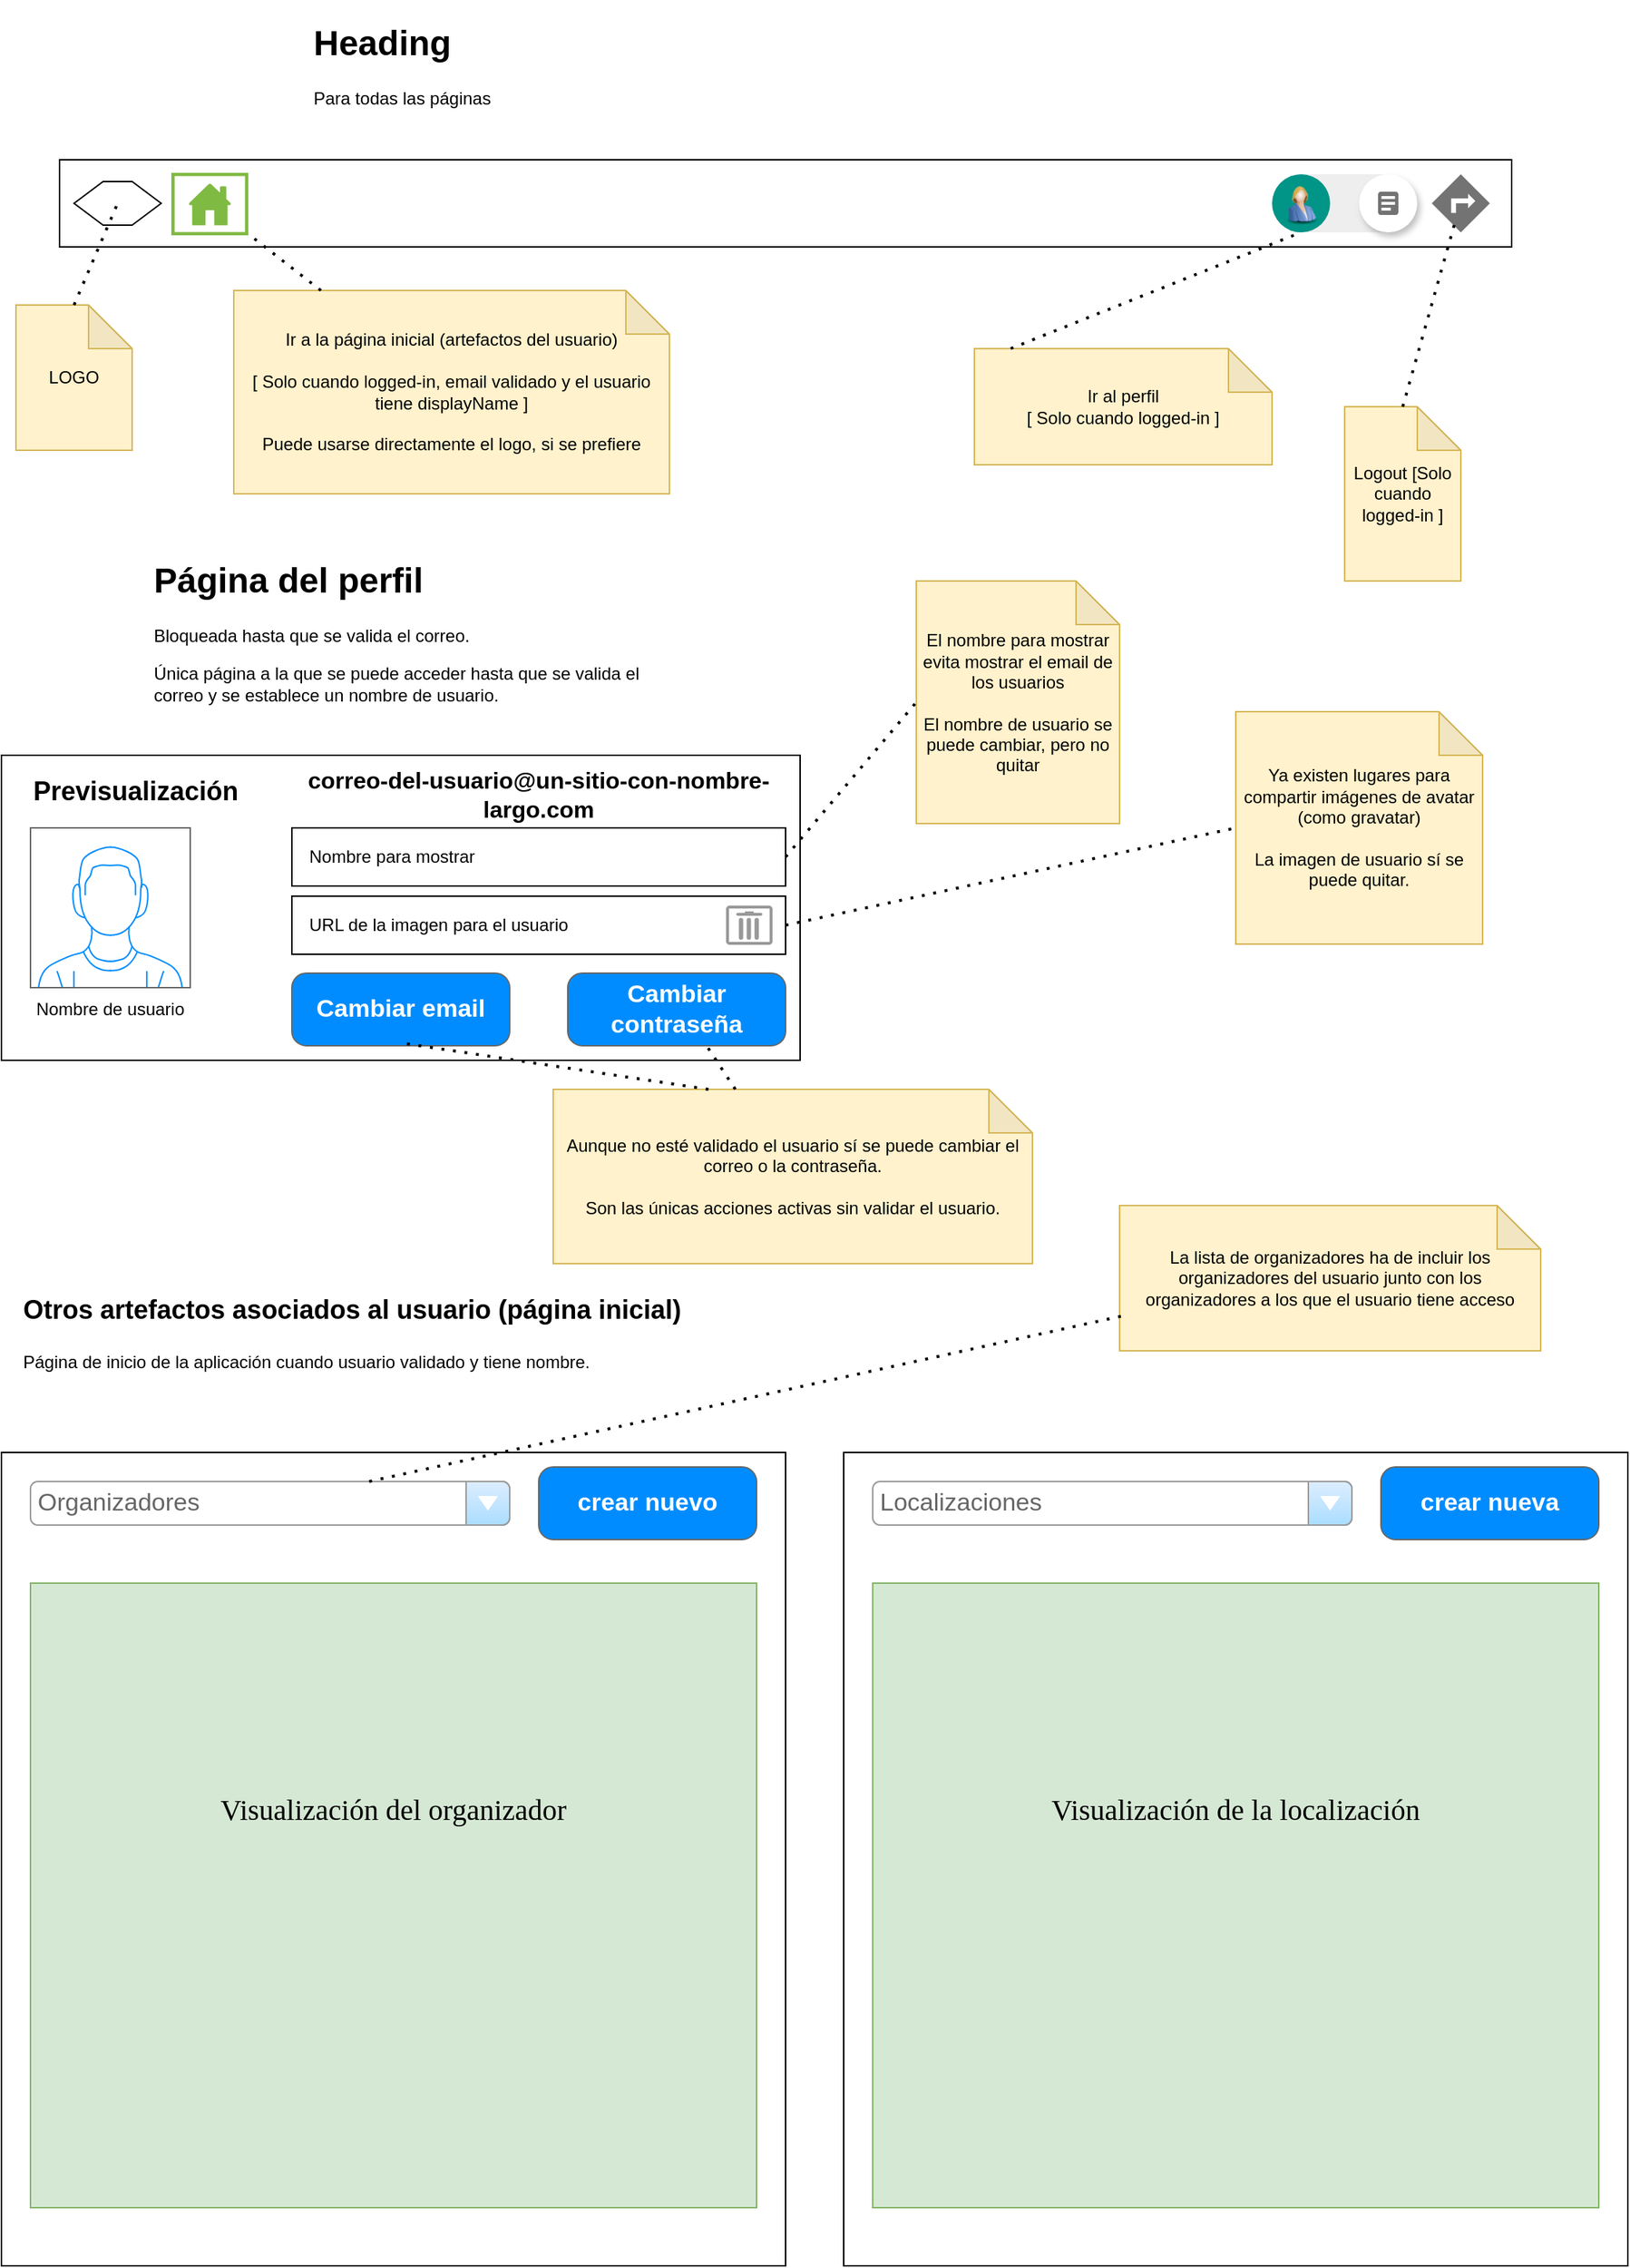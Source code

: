 <mxfile version="22.0.2" type="device">
  <diagram name="Pàgina-1" id="wEcYSD4VbKXbieK8MTMO">
    <mxGraphModel dx="1434" dy="883" grid="1" gridSize="10" guides="1" tooltips="1" connect="1" arrows="1" fold="1" page="1" pageScale="1" pageWidth="1169" pageHeight="1654" math="0" shadow="0">
      <root>
        <mxCell id="0" />
        <mxCell id="1" parent="0" />
        <mxCell id="KG268rfdw6J6ob5oxrYt-75" value="" style="rounded=0;whiteSpace=wrap;html=1;" vertex="1" parent="1">
          <mxGeometry x="620" y="1040" width="540" height="560" as="geometry" />
        </mxCell>
        <mxCell id="KG268rfdw6J6ob5oxrYt-44" value="" style="rounded=0;whiteSpace=wrap;html=1;" vertex="1" parent="1">
          <mxGeometry x="40" y="560" width="550" height="210" as="geometry" />
        </mxCell>
        <mxCell id="KG268rfdw6J6ob5oxrYt-1" value="" style="rounded=0;whiteSpace=wrap;html=1;" vertex="1" parent="1">
          <mxGeometry x="80" y="150" width="1000" height="60" as="geometry" />
        </mxCell>
        <mxCell id="KG268rfdw6J6ob5oxrYt-2" value="" style="shape=hexagon;perimeter=hexagonPerimeter2;whiteSpace=wrap;html=1;fixedSize=1;" vertex="1" parent="1">
          <mxGeometry x="90" y="165" width="60" height="30" as="geometry" />
        </mxCell>
        <mxCell id="KG268rfdw6J6ob5oxrYt-3" value="LOGO" style="shape=note;whiteSpace=wrap;html=1;backgroundOutline=1;darkOpacity=0.05;fillColor=#fff2cc;strokeColor=#d6b656;" vertex="1" parent="1">
          <mxGeometry x="50" y="250" width="80" height="100" as="geometry" />
        </mxCell>
        <mxCell id="KG268rfdw6J6ob5oxrYt-4" value="" style="endArrow=none;dashed=1;html=1;dashPattern=1 3;strokeWidth=2;rounded=0;exitX=0.5;exitY=0;exitDx=0;exitDy=0;exitPerimeter=0;" edge="1" parent="1" source="KG268rfdw6J6ob5oxrYt-3">
          <mxGeometry width="50" height="50" relative="1" as="geometry">
            <mxPoint x="70" y="230" as="sourcePoint" />
            <mxPoint x="120" y="180" as="targetPoint" />
          </mxGeometry>
        </mxCell>
        <mxCell id="KG268rfdw6J6ob5oxrYt-5" value="" style="shape=rect;arcSize=50;strokeColor=none;fillColor=#eeeeee;rounded=1;spacingLeft=24;fontSize=13;align=center;whiteSpace=wrap;html=1;" vertex="1" parent="1">
          <mxGeometry x="915" y="160" width="100" height="40" as="geometry" />
        </mxCell>
        <mxCell id="KG268rfdw6J6ob5oxrYt-6" value="" style="shape=ellipse;strokeColor=none;fillColor=#009587;fontColor=#ffffff;fontSize=14;" vertex="1" parent="KG268rfdw6J6ob5oxrYt-5">
          <mxGeometry width="40" height="40" relative="1" as="geometry" />
        </mxCell>
        <mxCell id="KG268rfdw6J6ob5oxrYt-18" value="" style="shape=ellipse;strokeColor=none;fillColor=#ffffff;shadow=1;gradientColor=none;sketch=0;hachureGap=4;pointerEvents=0;fontFamily=Architects Daughter;fontSource=https%3A%2F%2Ffonts.googleapis.com%2Fcss%3Ffamily%3DArchitects%2BDaughter;fontSize=20;html=1;labelPosition=center;verticalLabelPosition=bottom;align=center;verticalAlign=top;" vertex="1" parent="KG268rfdw6J6ob5oxrYt-5">
          <mxGeometry x="60" width="40" height="40" as="geometry" />
        </mxCell>
        <mxCell id="KG268rfdw6J6ob5oxrYt-19" value="" style="dashed=0;html=1;shape=mxgraph.gmdl.doc;strokeColor=#ffffff;fillColor=#737373;strokeWidth=2;sketch=0;hachureGap=4;pointerEvents=0;fontFamily=Architects Daughter;fontSource=https%3A%2F%2Ffonts.googleapis.com%2Fcss%3Ffamily%3DArchitects%2BDaughter;fontSize=20;" vertex="1" parent="KG268rfdw6J6ob5oxrYt-18">
          <mxGeometry x="0.5" y="0.5" width="14" height="16" relative="1" as="geometry">
            <mxPoint x="-7" y="-8" as="offset" />
          </mxGeometry>
        </mxCell>
        <mxCell id="KG268rfdw6J6ob5oxrYt-22" value="" style="image;html=1;image=img/lib/clip_art/people/Suit_Woman_Blue_128x128.png" vertex="1" parent="KG268rfdw6J6ob5oxrYt-5">
          <mxGeometry x="5" y="5" width="30" height="30" as="geometry" />
        </mxCell>
        <mxCell id="KG268rfdw6J6ob5oxrYt-20" value="" style="html=1;dashed=0;aspect=fixed;verticalLabelPosition=bottom;verticalAlign=top;align=center;shape=mxgraph.gmdl.share2;strokeColor=none;fillColor=#737373;shadow=0;sketch=0;" vertex="1" parent="1">
          <mxGeometry x="1025" y="160" width="40" height="40" as="geometry" />
        </mxCell>
        <mxCell id="KG268rfdw6J6ob5oxrYt-23" value="Ir al perfil&lt;br&gt;[ Solo cuando logged-in ]" style="shape=note;whiteSpace=wrap;html=1;backgroundOutline=1;darkOpacity=0.05;fillColor=#fff2cc;strokeColor=#d6b656;" vertex="1" parent="1">
          <mxGeometry x="710" y="280" width="205" height="80" as="geometry" />
        </mxCell>
        <mxCell id="KG268rfdw6J6ob5oxrYt-24" value="" style="endArrow=none;dashed=1;html=1;dashPattern=1 3;strokeWidth=2;rounded=0;entryX=0.5;entryY=1;entryDx=0;entryDy=0;exitX=0;exitY=0;exitDx=25;exitDy=0;exitPerimeter=0;" edge="1" parent="1" source="KG268rfdw6J6ob5oxrYt-23" target="KG268rfdw6J6ob5oxrYt-6">
          <mxGeometry width="50" height="50" relative="1" as="geometry">
            <mxPoint x="870" y="280" as="sourcePoint" />
            <mxPoint x="915" y="310" as="targetPoint" />
          </mxGeometry>
        </mxCell>
        <mxCell id="KG268rfdw6J6ob5oxrYt-25" value="Logout [Solo cuando logged-in ]" style="shape=note;whiteSpace=wrap;html=1;backgroundOutline=1;darkOpacity=0.05;fillColor=#fff2cc;strokeColor=#d6b656;" vertex="1" parent="1">
          <mxGeometry x="965" y="320" width="80" height="120" as="geometry" />
        </mxCell>
        <mxCell id="KG268rfdw6J6ob5oxrYt-26" value="" style="endArrow=none;dashed=1;html=1;dashPattern=1 3;strokeWidth=2;rounded=0;entryX=0.4;entryY=0.825;entryDx=0;entryDy=0;entryPerimeter=0;exitX=0.5;exitY=0;exitDx=0;exitDy=0;exitPerimeter=0;" edge="1" parent="1" source="KG268rfdw6J6ob5oxrYt-25" target="KG268rfdw6J6ob5oxrYt-20">
          <mxGeometry width="50" height="50" relative="1" as="geometry">
            <mxPoint x="865" y="360" as="sourcePoint" />
            <mxPoint x="915" y="310" as="targetPoint" />
          </mxGeometry>
        </mxCell>
        <mxCell id="KG268rfdw6J6ob5oxrYt-27" value="&lt;h1&gt;Heading&lt;/h1&gt;&lt;p&gt;Para todas las páginas&lt;/p&gt;" style="text;html=1;strokeColor=none;fillColor=none;spacing=5;spacingTop=-20;whiteSpace=wrap;overflow=hidden;rounded=0;" vertex="1" parent="1">
          <mxGeometry x="250" y="50" width="190" height="80" as="geometry" />
        </mxCell>
        <mxCell id="KG268rfdw6J6ob5oxrYt-28" value="&lt;h1&gt;Página del perfil&lt;/h1&gt;&lt;p&gt;Bloqueada hasta que se valida el correo.&lt;/p&gt;&lt;p&gt;Única página a la que se puede acceder hasta que se valida el correo y se establece un nombre de usuario.&lt;/p&gt;" style="text;html=1;strokeColor=none;fillColor=none;spacing=5;spacingTop=-20;whiteSpace=wrap;overflow=hidden;rounded=0;" vertex="1" parent="1">
          <mxGeometry x="140" y="420" width="370" height="110" as="geometry" />
        </mxCell>
        <mxCell id="KG268rfdw6J6ob5oxrYt-29" value="" style="verticalLabelPosition=bottom;shadow=0;dashed=0;align=center;html=1;verticalAlign=top;strokeWidth=1;shape=mxgraph.mockup.containers.userMale;strokeColor=#666666;strokeColor2=#008cff;" vertex="1" parent="1">
          <mxGeometry x="60" y="610" width="110" height="110" as="geometry" />
        </mxCell>
        <mxCell id="KG268rfdw6J6ob5oxrYt-42" value="&lt;b&gt;&lt;font style=&quot;font-size: 18px;&quot;&gt;Previsualización&lt;/font&gt;&lt;/b&gt;" style="text;html=1;strokeColor=none;fillColor=none;align=left;verticalAlign=middle;whiteSpace=wrap;rounded=0;" vertex="1" parent="1">
          <mxGeometry x="60" y="567" width="150" height="35" as="geometry" />
        </mxCell>
        <mxCell id="KG268rfdw6J6ob5oxrYt-45" value="Nombre de usuario" style="text;html=1;strokeColor=none;fillColor=none;align=center;verticalAlign=middle;whiteSpace=wrap;rounded=0;" vertex="1" parent="1">
          <mxGeometry x="60" y="720" width="110" height="30" as="geometry" />
        </mxCell>
        <mxCell id="KG268rfdw6J6ob5oxrYt-53" value="" style="group" vertex="1" connectable="0" parent="1">
          <mxGeometry x="240" y="615" width="340" height="40" as="geometry" />
        </mxCell>
        <mxCell id="KG268rfdw6J6ob5oxrYt-54" value="" style="group" vertex="1" connectable="0" parent="KG268rfdw6J6ob5oxrYt-53">
          <mxGeometry y="-5" width="340" height="40" as="geometry" />
        </mxCell>
        <mxCell id="KG268rfdw6J6ob5oxrYt-46" value="" style="rounded=0;whiteSpace=wrap;html=1;" vertex="1" parent="KG268rfdw6J6ob5oxrYt-54">
          <mxGeometry width="340" height="40" as="geometry" />
        </mxCell>
        <mxCell id="KG268rfdw6J6ob5oxrYt-47" value="Nombre para mostrar" style="text;html=1;strokeColor=none;fillColor=none;align=left;verticalAlign=middle;whiteSpace=wrap;rounded=0;" vertex="1" parent="KG268rfdw6J6ob5oxrYt-54">
          <mxGeometry x="10" y="5" width="150" height="30" as="geometry" />
        </mxCell>
        <mxCell id="KG268rfdw6J6ob5oxrYt-55" value="" style="group" vertex="1" connectable="0" parent="1">
          <mxGeometry x="240" y="657" width="340" height="55" as="geometry" />
        </mxCell>
        <mxCell id="KG268rfdw6J6ob5oxrYt-49" value="" style="rounded=0;whiteSpace=wrap;html=1;" vertex="1" parent="KG268rfdw6J6ob5oxrYt-55">
          <mxGeometry width="340" height="40" as="geometry" />
        </mxCell>
        <mxCell id="KG268rfdw6J6ob5oxrYt-50" value="URL de la imagen para el usuario" style="text;html=1;strokeColor=none;fillColor=none;align=left;verticalAlign=middle;whiteSpace=wrap;rounded=0;" vertex="1" parent="KG268rfdw6J6ob5oxrYt-55">
          <mxGeometry x="10" y="5" width="210" height="30" as="geometry" />
        </mxCell>
        <mxCell id="KG268rfdw6J6ob5oxrYt-87" value="" style="strokeColor=#999999;verticalLabelPosition=bottom;shadow=0;dashed=0;verticalAlign=top;strokeWidth=2;html=1;shape=mxgraph.mockup.misc.trashcanIcon;" vertex="1" parent="KG268rfdw6J6ob5oxrYt-55">
          <mxGeometry x="300" y="7.5" width="30" height="25" as="geometry" />
        </mxCell>
        <mxCell id="KG268rfdw6J6ob5oxrYt-56" value="&lt;font size=&quot;1&quot; style=&quot;&quot;&gt;&lt;b style=&quot;font-size: 16px;&quot;&gt;correo-del-usuario@un-sitio-con-nombre-largo.com&lt;/b&gt;&lt;/font&gt;" style="text;html=1;strokeColor=none;fillColor=none;align=center;verticalAlign=middle;whiteSpace=wrap;rounded=0;" vertex="1" parent="1">
          <mxGeometry x="240" y="572" width="340" height="30" as="geometry" />
        </mxCell>
        <mxCell id="KG268rfdw6J6ob5oxrYt-57" value="El nombre para mostrar evita mostrar el email de los usuarios&lt;br&gt;&lt;br&gt;El nombre de usuario se puede cambiar, pero no quitar" style="shape=note;whiteSpace=wrap;html=1;backgroundOutline=1;darkOpacity=0.05;fillColor=#fff2cc;strokeColor=#d6b656;" vertex="1" parent="1">
          <mxGeometry x="670" y="440" width="140" height="167" as="geometry" />
        </mxCell>
        <mxCell id="KG268rfdw6J6ob5oxrYt-58" value="" style="endArrow=none;dashed=1;html=1;dashPattern=1 3;strokeWidth=2;rounded=0;entryX=0;entryY=0.5;entryDx=0;entryDy=0;entryPerimeter=0;exitX=1;exitY=0.5;exitDx=0;exitDy=0;" edge="1" parent="1" source="KG268rfdw6J6ob5oxrYt-46" target="KG268rfdw6J6ob5oxrYt-57">
          <mxGeometry width="50" height="50" relative="1" as="geometry">
            <mxPoint x="550" y="700" as="sourcePoint" />
            <mxPoint x="600" y="650" as="targetPoint" />
          </mxGeometry>
        </mxCell>
        <mxCell id="KG268rfdw6J6ob5oxrYt-60" value="Ya existen lugares para compartir imágenes de avatar (como gravatar)&lt;br&gt;&lt;br&gt;La imagen de usuario sí se puede quitar." style="shape=note;whiteSpace=wrap;html=1;backgroundOutline=1;darkOpacity=0.05;fillColor=#fff2cc;strokeColor=#d6b656;" vertex="1" parent="1">
          <mxGeometry x="890" y="530" width="170" height="160" as="geometry" />
        </mxCell>
        <mxCell id="KG268rfdw6J6ob5oxrYt-62" value="Cambiar email" style="strokeWidth=1;shadow=0;dashed=0;align=center;html=1;shape=mxgraph.mockup.buttons.button;strokeColor=#666666;fontColor=#ffffff;mainText=;buttonStyle=round;fontSize=17;fontStyle=1;fillColor=#008cff;whiteSpace=wrap;" vertex="1" parent="1">
          <mxGeometry x="240" y="710" width="150" height="50" as="geometry" />
        </mxCell>
        <mxCell id="KG268rfdw6J6ob5oxrYt-64" value="" style="endArrow=none;dashed=1;html=1;dashPattern=1 3;strokeWidth=2;rounded=0;exitX=1;exitY=0.5;exitDx=0;exitDy=0;entryX=0;entryY=0.5;entryDx=0;entryDy=0;entryPerimeter=0;" edge="1" parent="1" source="KG268rfdw6J6ob5oxrYt-49" target="KG268rfdw6J6ob5oxrYt-60">
          <mxGeometry width="50" height="50" relative="1" as="geometry">
            <mxPoint x="461" y="705" as="sourcePoint" />
            <mxPoint x="610" y="730" as="targetPoint" />
            <Array as="points" />
          </mxGeometry>
        </mxCell>
        <mxCell id="KG268rfdw6J6ob5oxrYt-63" value="Cambiar contraseña" style="strokeWidth=1;shadow=0;dashed=0;align=center;html=1;shape=mxgraph.mockup.buttons.button;strokeColor=#666666;fontColor=#ffffff;mainText=;buttonStyle=round;fontSize=17;fontStyle=1;fillColor=#008cff;whiteSpace=wrap;" vertex="1" parent="1">
          <mxGeometry x="430" y="710" width="150" height="50" as="geometry" />
        </mxCell>
        <mxCell id="KG268rfdw6J6ob5oxrYt-65" value="" style="rounded=0;whiteSpace=wrap;html=1;" vertex="1" parent="1">
          <mxGeometry x="40" y="1040" width="540" height="560" as="geometry" />
        </mxCell>
        <mxCell id="KG268rfdw6J6ob5oxrYt-66" value="&lt;h1&gt;&lt;font style=&quot;font-size: 18px;&quot;&gt;Otros artefactos asociados al usuario (página inicial)&lt;/font&gt;&lt;/h1&gt;&lt;p&gt;&lt;span style=&quot;background-color: initial;&quot;&gt;Página de inicio de la aplicación cuando usuario validado y tiene nombre.&lt;/span&gt;&lt;br&gt;&lt;/p&gt;" style="text;html=1;strokeColor=none;fillColor=none;spacing=5;spacingTop=-20;whiteSpace=wrap;overflow=hidden;rounded=0;" vertex="1" parent="1">
          <mxGeometry x="50" y="920" width="480" height="80" as="geometry" />
        </mxCell>
        <mxCell id="KG268rfdw6J6ob5oxrYt-67" value="Aunque no esté validado el usuario sí se puede cambiar el correo o la contraseña.&lt;br&gt;&lt;br&gt;Son las únicas acciones activas sin validar el usuario." style="shape=note;whiteSpace=wrap;html=1;backgroundOutline=1;darkOpacity=0.05;fillColor=#fff2cc;strokeColor=#d6b656;" vertex="1" parent="1">
          <mxGeometry x="420" y="790" width="330" height="120" as="geometry" />
        </mxCell>
        <mxCell id="KG268rfdw6J6ob5oxrYt-68" value="" style="endArrow=none;dashed=1;html=1;dashPattern=1 3;strokeWidth=2;rounded=0;entryX=0.5;entryY=0.96;entryDx=0;entryDy=0;entryPerimeter=0;exitX=0.324;exitY=0;exitDx=0;exitDy=0;exitPerimeter=0;" edge="1" parent="1" source="KG268rfdw6J6ob5oxrYt-67" target="KG268rfdw6J6ob5oxrYt-62">
          <mxGeometry width="50" height="50" relative="1" as="geometry">
            <mxPoint x="550" y="940" as="sourcePoint" />
            <mxPoint x="600" y="890" as="targetPoint" />
          </mxGeometry>
        </mxCell>
        <mxCell id="KG268rfdw6J6ob5oxrYt-69" value="" style="endArrow=none;dashed=1;html=1;dashPattern=1 3;strokeWidth=2;rounded=0;entryX=0.633;entryY=0.98;entryDx=0;entryDy=0;entryPerimeter=0;" edge="1" parent="1" source="KG268rfdw6J6ob5oxrYt-67" target="KG268rfdw6J6ob5oxrYt-63">
          <mxGeometry width="50" height="50" relative="1" as="geometry">
            <mxPoint x="550" y="940" as="sourcePoint" />
            <mxPoint x="600" y="890" as="targetPoint" />
          </mxGeometry>
        </mxCell>
        <mxCell id="KG268rfdw6J6ob5oxrYt-71" value="Organizadores" style="strokeWidth=1;shadow=0;dashed=0;align=center;html=1;shape=mxgraph.mockup.forms.comboBox;strokeColor=#999999;fillColor=#ddeeff;align=left;fillColor2=#aaddff;mainText=;fontColor=#666666;fontSize=17;spacingLeft=3;" vertex="1" parent="1">
          <mxGeometry x="60" y="1060" width="330" height="30" as="geometry" />
        </mxCell>
        <mxCell id="KG268rfdw6J6ob5oxrYt-72" value="crear nuevo" style="strokeWidth=1;shadow=0;dashed=0;align=center;html=1;shape=mxgraph.mockup.buttons.button;strokeColor=#666666;fontColor=#ffffff;mainText=;buttonStyle=round;fontSize=17;fontStyle=1;fillColor=#008cff;whiteSpace=wrap;" vertex="1" parent="1">
          <mxGeometry x="410" y="1050" width="150" height="50" as="geometry" />
        </mxCell>
        <mxCell id="KG268rfdw6J6ob5oxrYt-73" value="Localizaciones" style="strokeWidth=1;shadow=0;dashed=0;align=center;html=1;shape=mxgraph.mockup.forms.comboBox;strokeColor=#999999;fillColor=#ddeeff;align=left;fillColor2=#aaddff;mainText=;fontColor=#666666;fontSize=17;spacingLeft=3;" vertex="1" parent="1">
          <mxGeometry x="640" y="1060" width="330" height="30" as="geometry" />
        </mxCell>
        <mxCell id="KG268rfdw6J6ob5oxrYt-74" value="crear nueva" style="strokeWidth=1;shadow=0;dashed=0;align=center;html=1;shape=mxgraph.mockup.buttons.button;strokeColor=#666666;fontColor=#ffffff;mainText=;buttonStyle=round;fontSize=17;fontStyle=1;fillColor=#008cff;whiteSpace=wrap;" vertex="1" parent="1">
          <mxGeometry x="990" y="1050" width="150" height="50" as="geometry" />
        </mxCell>
        <mxCell id="KG268rfdw6J6ob5oxrYt-78" value="" style="group" vertex="1" connectable="0" parent="1">
          <mxGeometry x="60" y="1130" width="500" height="430" as="geometry" />
        </mxCell>
        <mxCell id="KG268rfdw6J6ob5oxrYt-82" value="" style="group" vertex="1" connectable="0" parent="KG268rfdw6J6ob5oxrYt-78">
          <mxGeometry width="500" height="430" as="geometry" />
        </mxCell>
        <mxCell id="KG268rfdw6J6ob5oxrYt-76" value="" style="rounded=0;whiteSpace=wrap;html=1;fillColor=#d5e8d4;strokeColor=#82b366;" vertex="1" parent="KG268rfdw6J6ob5oxrYt-82">
          <mxGeometry width="500" height="430" as="geometry" />
        </mxCell>
        <mxCell id="KG268rfdw6J6ob5oxrYt-77" value="&lt;font style=&quot;font-size: 20px;&quot; face=&quot;Comic Sans MS&quot;&gt;Visualización del organizador&lt;/font&gt;" style="text;html=1;strokeColor=none;fillColor=none;align=center;verticalAlign=middle;whiteSpace=wrap;rounded=0;" vertex="1" parent="KG268rfdw6J6ob5oxrYt-82">
          <mxGeometry y="140" width="500" height="30" as="geometry" />
        </mxCell>
        <mxCell id="KG268rfdw6J6ob5oxrYt-84" value="" style="group" vertex="1" connectable="0" parent="1">
          <mxGeometry x="640" y="1130" width="500" height="430" as="geometry" />
        </mxCell>
        <mxCell id="KG268rfdw6J6ob5oxrYt-85" value="" style="rounded=0;whiteSpace=wrap;html=1;fillColor=#d5e8d4;strokeColor=#82b366;" vertex="1" parent="KG268rfdw6J6ob5oxrYt-84">
          <mxGeometry width="500" height="430" as="geometry" />
        </mxCell>
        <mxCell id="KG268rfdw6J6ob5oxrYt-86" value="&lt;font style=&quot;font-size: 20px;&quot; face=&quot;Comic Sans MS&quot;&gt;Visualización de la localización&lt;/font&gt;" style="text;html=1;strokeColor=none;fillColor=none;align=center;verticalAlign=middle;whiteSpace=wrap;rounded=0;" vertex="1" parent="KG268rfdw6J6ob5oxrYt-84">
          <mxGeometry y="140" width="500" height="30" as="geometry" />
        </mxCell>
        <mxCell id="KG268rfdw6J6ob5oxrYt-88" value="La lista de organizadores ha de incluir los organizadores del usuario junto con los organizadores a los que el usuario tiene acceso" style="shape=note;whiteSpace=wrap;html=1;backgroundOutline=1;darkOpacity=0.05;fillColor=#fff2cc;strokeColor=#d6b656;" vertex="1" parent="1">
          <mxGeometry x="810" y="870" width="290" height="100" as="geometry" />
        </mxCell>
        <mxCell id="KG268rfdw6J6ob5oxrYt-89" value="" style="endArrow=none;dashed=1;html=1;dashPattern=1 3;strokeWidth=2;rounded=0;entryX=0.007;entryY=0.76;entryDx=0;entryDy=0;entryPerimeter=0;" edge="1" parent="1" source="KG268rfdw6J6ob5oxrYt-71" target="KG268rfdw6J6ob5oxrYt-88">
          <mxGeometry width="50" height="50" relative="1" as="geometry">
            <mxPoint x="550" y="940" as="sourcePoint" />
            <mxPoint x="600" y="890" as="targetPoint" />
          </mxGeometry>
        </mxCell>
        <mxCell id="KG268rfdw6J6ob5oxrYt-90" value="" style="sketch=0;pointerEvents=1;shadow=0;dashed=0;html=1;strokeColor=none;labelPosition=center;verticalLabelPosition=bottom;verticalAlign=top;outlineConnect=0;align=center;shape=mxgraph.office.concepts.home_page;fillColor=#7FBA42;" vertex="1" parent="1">
          <mxGeometry x="157" y="159" width="53" height="43" as="geometry" />
        </mxCell>
        <mxCell id="KG268rfdw6J6ob5oxrYt-91" value="Ir a la página inicial (artefactos del usuario)&lt;br&gt;&lt;br&gt;[ Solo cuando logged-in, email validado y el usuario tiene displayName ]&lt;br&gt;&lt;br&gt;Puede usarse directamente el logo, si se prefiere" style="shape=note;whiteSpace=wrap;html=1;backgroundOutline=1;darkOpacity=0.05;fillColor=#fff2cc;strokeColor=#d6b656;" vertex="1" parent="1">
          <mxGeometry x="200" y="240" width="300" height="140" as="geometry" />
        </mxCell>
        <mxCell id="KG268rfdw6J6ob5oxrYt-92" value="" style="endArrow=none;dashed=1;html=1;dashPattern=1 3;strokeWidth=2;rounded=0;" edge="1" parent="1" source="KG268rfdw6J6ob5oxrYt-91" target="KG268rfdw6J6ob5oxrYt-90">
          <mxGeometry width="50" height="50" relative="1" as="geometry">
            <mxPoint x="550" y="460" as="sourcePoint" />
            <mxPoint x="600" y="410" as="targetPoint" />
          </mxGeometry>
        </mxCell>
      </root>
    </mxGraphModel>
  </diagram>
</mxfile>
